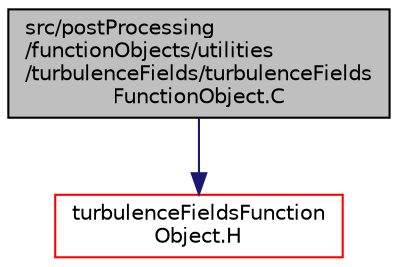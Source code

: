 digraph "src/postProcessing/functionObjects/utilities/turbulenceFields/turbulenceFieldsFunctionObject.C"
{
  bgcolor="transparent";
  edge [fontname="Helvetica",fontsize="10",labelfontname="Helvetica",labelfontsize="10"];
  node [fontname="Helvetica",fontsize="10",shape=record];
  Node1 [label="src/postProcessing\l/functionObjects/utilities\l/turbulenceFields/turbulenceFields\lFunctionObject.C",height=0.2,width=0.4,color="black", fillcolor="grey75", style="filled", fontcolor="black"];
  Node1 -> Node2 [color="midnightblue",fontsize="10",style="solid",fontname="Helvetica"];
  Node2 [label="turbulenceFieldsFunction\lObject.H",height=0.2,width=0.4,color="red",URL="$a09395.html"];
}
